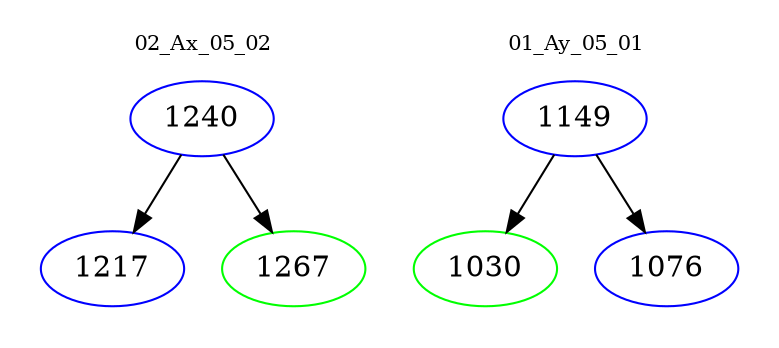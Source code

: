 digraph{
subgraph cluster_0 {
color = white
label = "02_Ax_05_02";
fontsize=10;
T0_1240 [label="1240", color="blue"]
T0_1240 -> T0_1217 [color="black"]
T0_1217 [label="1217", color="blue"]
T0_1240 -> T0_1267 [color="black"]
T0_1267 [label="1267", color="green"]
}
subgraph cluster_1 {
color = white
label = "01_Ay_05_01";
fontsize=10;
T1_1149 [label="1149", color="blue"]
T1_1149 -> T1_1030 [color="black"]
T1_1030 [label="1030", color="green"]
T1_1149 -> T1_1076 [color="black"]
T1_1076 [label="1076", color="blue"]
}
}
